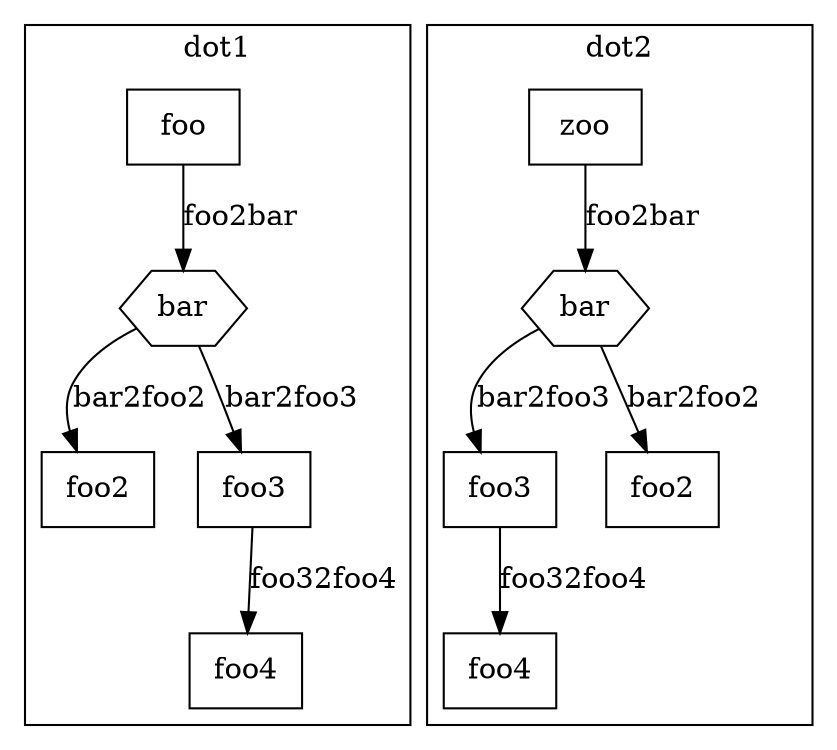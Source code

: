 digraph "example3" {
edge ["dir"="none"]
subgraph "cluster_dot1" {
edge ["dir"="forward"]
graph ["label"="dot1"]
"n5" ["shape"="box","label"="foo4"]
"n3" ["shape"="box","label"="foo2"]
"n4" ["shape"="box","label"="foo3"]
"n1" ["shape"="box","label"="foo"]
"n2" ["shape"="polygon","sides"="6","label"="bar"]
"n4" -> "n5" ["name"="e4","label"="foo32foo4"]
"n1" -> "n2" ["name"="e1","label"="foo2bar"]
"n2" -> "n4" ["name"="e2","label"="bar2foo3"]
"n2" -> "n3" ["name"="e3","label"="bar2foo2"]
}
subgraph "cluster_dot2" {
edge ["dir"="forward"]
graph ["label"="dot2"]
"_n1" ["shape"="box","label"="zoo"]
"_n2" ["shape"="polygon","sides"="6","label"="bar"]
"_n4" ["shape"="box","label"="foo3"]
"_n5" ["shape"="box","label"="foo4"]
"_n3" ["shape"="box","label"="foo2"]
"_n1" -> "_n2" ["name"="_e1","label"="foo2bar"]
"_n2" -> "_n4" ["name"="_e2","label"="bar2foo3"]
"_n2" -> "_n3" ["name"="_e3","label"="bar2foo2"]
"_n4" -> "_n5" ["name"="_e4","label"="foo32foo4"]
}
}
